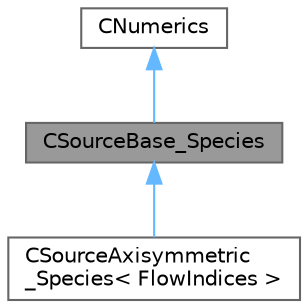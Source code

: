 digraph "CSourceBase_Species"
{
 // LATEX_PDF_SIZE
  bgcolor="transparent";
  edge [fontname=Helvetica,fontsize=10,labelfontname=Helvetica,labelfontsize=10];
  node [fontname=Helvetica,fontsize=10,shape=box,height=0.2,width=0.4];
  Node1 [id="Node000001",label="CSourceBase_Species",height=0.2,width=0.4,color="gray40", fillcolor="grey60", style="filled", fontcolor="black",tooltip="Intermediate source term class to allocate the internally stored residual and Jacobian...."];
  Node2 -> Node1 [id="edge1_Node000001_Node000002",dir="back",color="steelblue1",style="solid",tooltip=" "];
  Node2 [id="Node000002",label="CNumerics",height=0.2,width=0.4,color="gray40", fillcolor="white", style="filled",URL="$classCNumerics.html",tooltip="Class for defining the numerical methods."];
  Node1 -> Node3 [id="edge2_Node000001_Node000003",dir="back",color="steelblue1",style="solid",tooltip=" "];
  Node3 [id="Node000003",label="CSourceAxisymmetric\l_Species\< FlowIndices \>",height=0.2,width=0.4,color="gray40", fillcolor="white", style="filled",URL="$classCSourceAxisymmetric__Species.html",tooltip="Class for source term for solving axisymmetric problems."];
}
